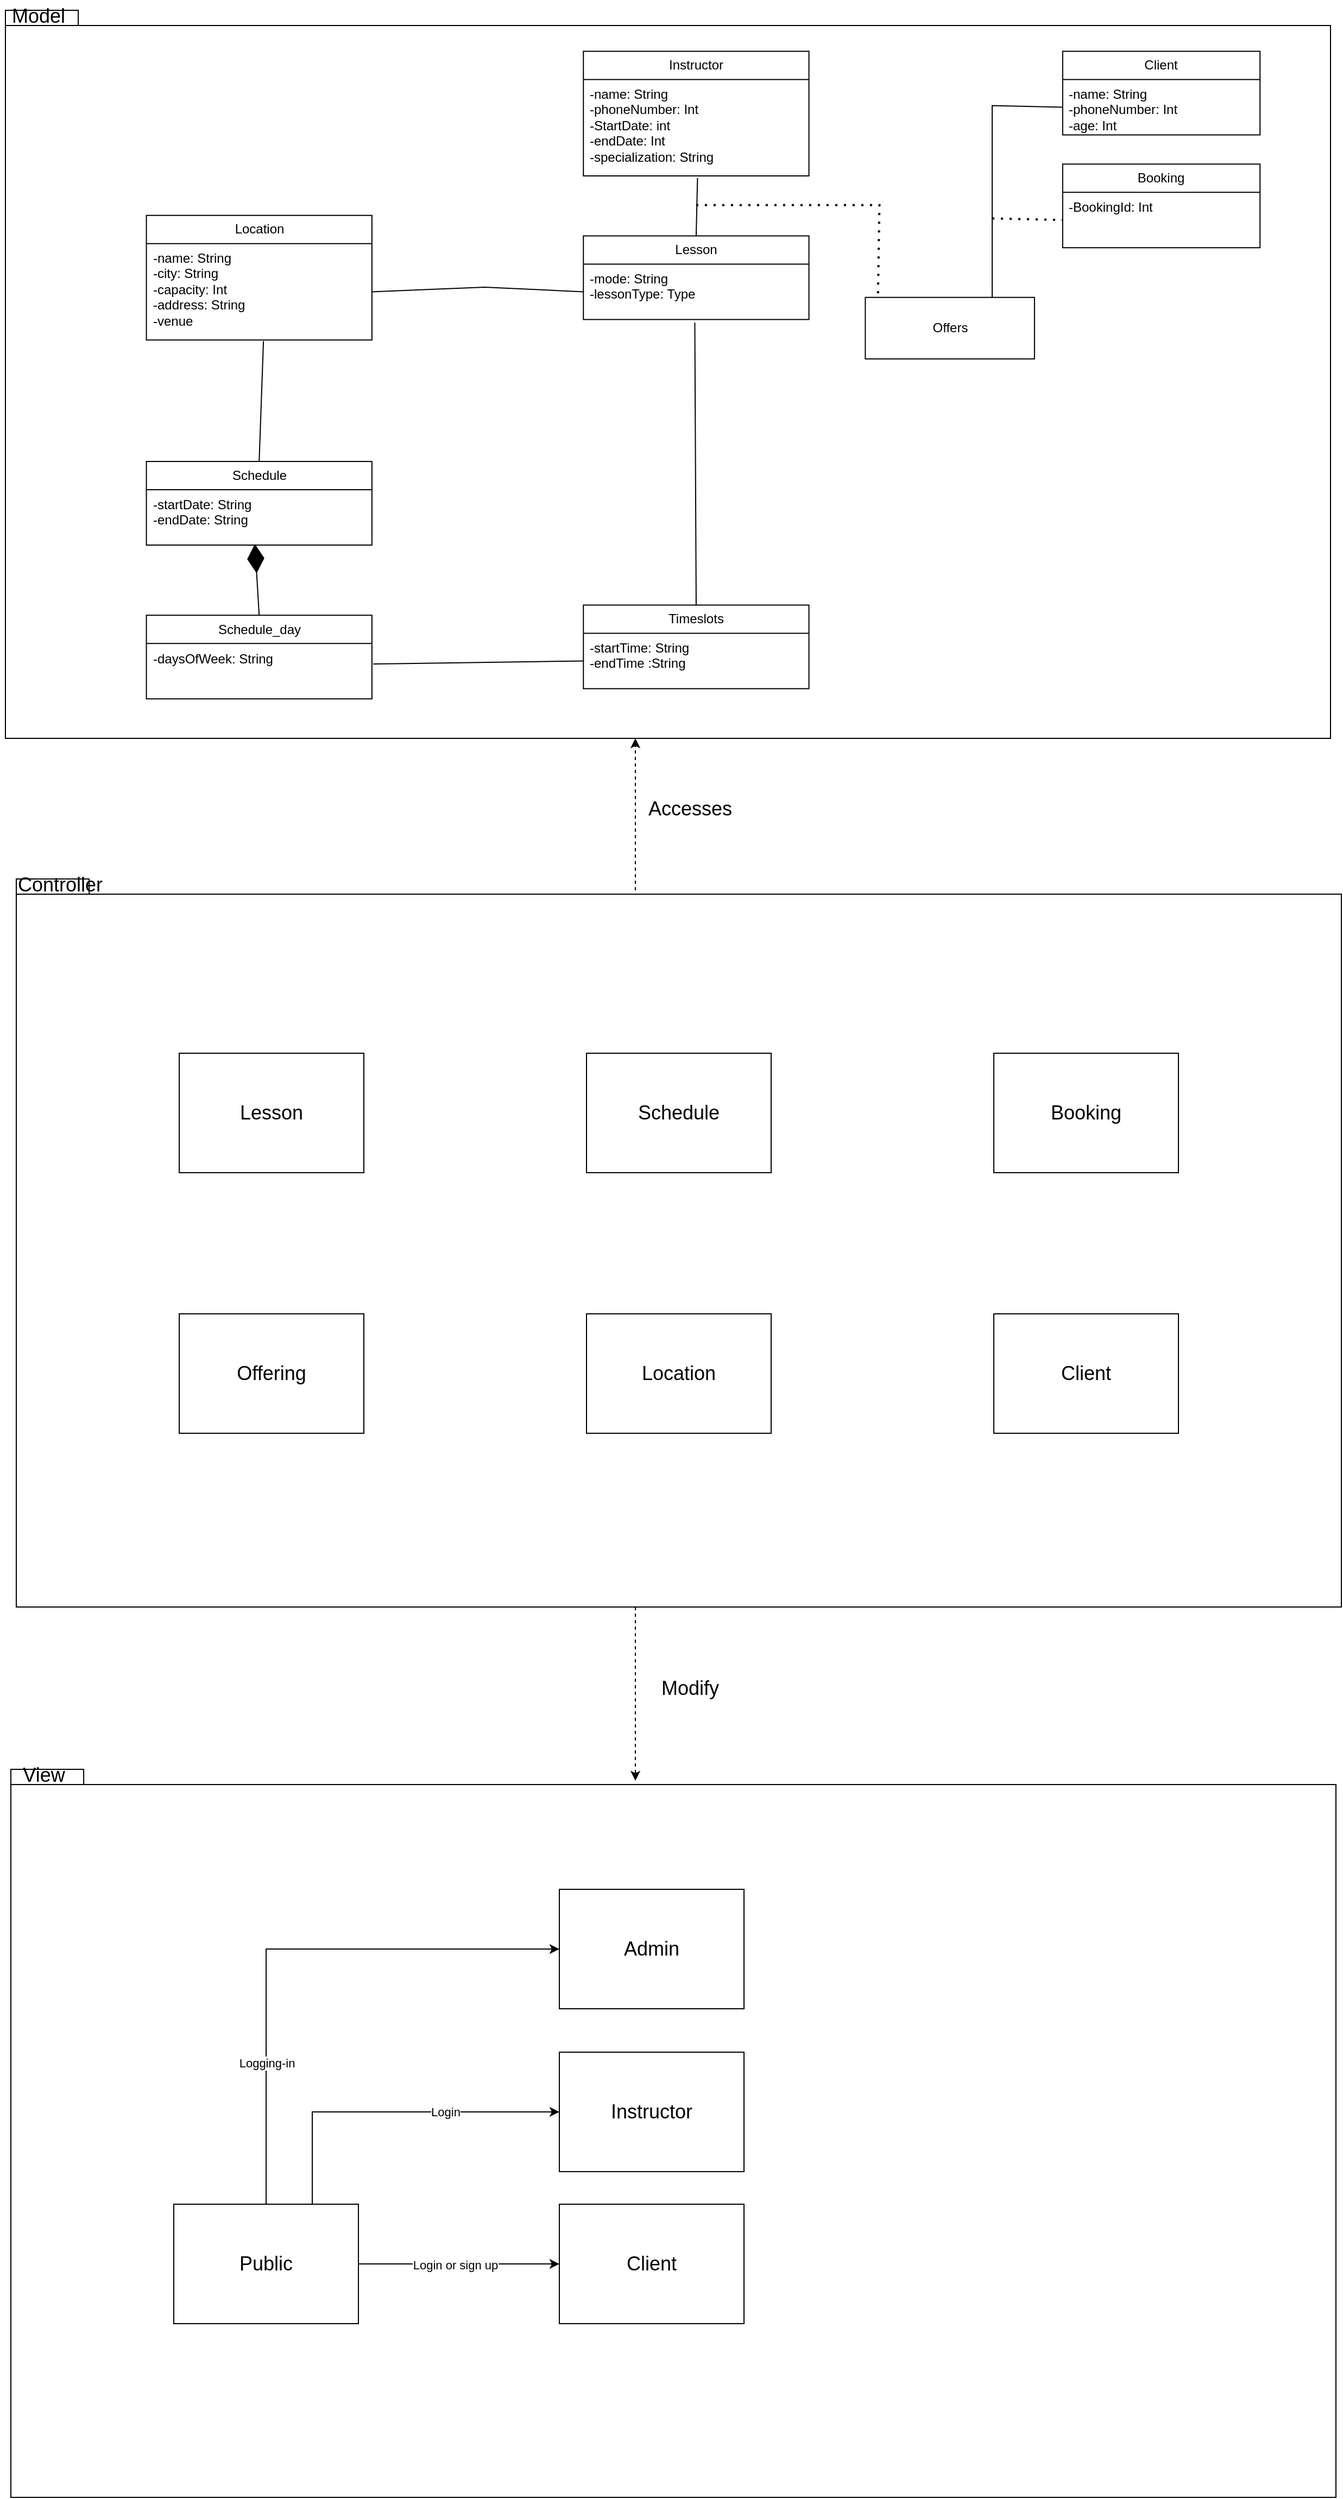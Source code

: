 <mxfile version="24.8.4">
  <diagram name="Page-1" id="ZQOq1tR3-bHp-TOrU02O">
    <mxGraphModel dx="2232" dy="1069" grid="1" gridSize="10" guides="1" tooltips="1" connect="1" arrows="1" fold="1" page="1" pageScale="1" pageWidth="1400" pageHeight="1000" math="0" shadow="0">
      <root>
        <mxCell id="0" />
        <mxCell id="1" parent="0" />
        <mxCell id="FIS8jfVRvhXGR2WtkmsS-3" value="" style="group" vertex="1" connectable="0" parent="1">
          <mxGeometry x="90" width="1220" height="680" as="geometry" />
        </mxCell>
        <mxCell id="FIS8jfVRvhXGR2WtkmsS-1" value="" style="shape=folder;fontStyle=1;spacingTop=10;tabWidth=40;tabHeight=14;tabPosition=left;html=1;whiteSpace=wrap;" vertex="1" parent="FIS8jfVRvhXGR2WtkmsS-3">
          <mxGeometry y="9.444" width="1220.0" height="670.556" as="geometry" />
        </mxCell>
        <mxCell id="xTJghPn8SgGBMsq74pdZ-3" value="Instructor" style="swimlane;fontStyle=0;childLayout=stackLayout;horizontal=1;startSize=26;fillColor=none;horizontalStack=0;resizeParent=1;resizeParentMax=0;resizeLast=0;collapsible=1;marginBottom=0;whiteSpace=wrap;html=1;" parent="FIS8jfVRvhXGR2WtkmsS-3" vertex="1">
          <mxGeometry x="532.128" y="47.222" width="207.66" height="114.778" as="geometry" />
        </mxCell>
        <mxCell id="xTJghPn8SgGBMsq74pdZ-4" value="-name: String&lt;div&gt;-phoneNumber: Int&lt;/div&gt;&lt;div&gt;-StartDate: int&lt;/div&gt;&lt;div&gt;-endDate: Int&lt;/div&gt;&lt;div&gt;-specialization: String&lt;/div&gt;" style="text;strokeColor=none;fillColor=none;align=left;verticalAlign=top;spacingLeft=4;spacingRight=4;overflow=hidden;rotatable=0;points=[[0,0.5],[1,0.5]];portConstraint=eastwest;whiteSpace=wrap;html=1;" parent="xTJghPn8SgGBMsq74pdZ-3" vertex="1">
          <mxGeometry y="26" width="207.66" height="88.778" as="geometry" />
        </mxCell>
        <mxCell id="xTJghPn8SgGBMsq74pdZ-5" value="Lesson" style="swimlane;fontStyle=0;childLayout=stackLayout;horizontal=1;startSize=26;fillColor=none;horizontalStack=0;resizeParent=1;resizeParentMax=0;resizeLast=0;collapsible=1;marginBottom=0;whiteSpace=wrap;html=1;" parent="FIS8jfVRvhXGR2WtkmsS-3" vertex="1">
          <mxGeometry x="532.128" y="217.222" width="207.66" height="77" as="geometry" />
        </mxCell>
        <mxCell id="xTJghPn8SgGBMsq74pdZ-6" value="-mode: String&lt;div&gt;-lessonType: Type&lt;/div&gt;" style="text;strokeColor=none;fillColor=none;align=left;verticalAlign=top;spacingLeft=4;spacingRight=4;overflow=hidden;rotatable=0;points=[[0,0.5],[1,0.5]];portConstraint=eastwest;whiteSpace=wrap;html=1;" parent="xTJghPn8SgGBMsq74pdZ-5" vertex="1">
          <mxGeometry y="26" width="207.66" height="51" as="geometry" />
        </mxCell>
        <mxCell id="xTJghPn8SgGBMsq74pdZ-7" value="Location" style="swimlane;fontStyle=0;childLayout=stackLayout;horizontal=1;startSize=26;fillColor=none;horizontalStack=0;resizeParent=1;resizeParentMax=0;resizeLast=0;collapsible=1;marginBottom=0;whiteSpace=wrap;html=1;" parent="FIS8jfVRvhXGR2WtkmsS-3" vertex="1">
          <mxGeometry x="129.787" y="198.333" width="207.66" height="114.778" as="geometry" />
        </mxCell>
        <mxCell id="xTJghPn8SgGBMsq74pdZ-8" value="-name: String&lt;div&gt;-city: String&lt;/div&gt;&lt;div&gt;-capacity: Int&lt;/div&gt;&lt;div&gt;-address: String&lt;/div&gt;&lt;div&gt;-venue&lt;/div&gt;" style="text;strokeColor=none;fillColor=none;align=left;verticalAlign=top;spacingLeft=4;spacingRight=4;overflow=hidden;rotatable=0;points=[[0,0.5],[1,0.5]];portConstraint=eastwest;whiteSpace=wrap;html=1;" parent="xTJghPn8SgGBMsq74pdZ-7" vertex="1">
          <mxGeometry y="26" width="207.66" height="88.778" as="geometry" />
        </mxCell>
        <mxCell id="xTJghPn8SgGBMsq74pdZ-9" value="Schedule" style="swimlane;fontStyle=0;childLayout=stackLayout;horizontal=1;startSize=26;fillColor=none;horizontalStack=0;resizeParent=1;resizeParentMax=0;resizeLast=0;collapsible=1;marginBottom=0;whiteSpace=wrap;html=1;" parent="FIS8jfVRvhXGR2WtkmsS-3" vertex="1">
          <mxGeometry x="129.787" y="425" width="207.66" height="77" as="geometry" />
        </mxCell>
        <mxCell id="xTJghPn8SgGBMsq74pdZ-10" value="-startDate: String&lt;div&gt;-endDate: String&lt;/div&gt;" style="text;strokeColor=none;fillColor=none;align=left;verticalAlign=top;spacingLeft=4;spacingRight=4;overflow=hidden;rotatable=0;points=[[0,0.5],[1,0.5]];portConstraint=eastwest;whiteSpace=wrap;html=1;" parent="xTJghPn8SgGBMsq74pdZ-9" vertex="1">
          <mxGeometry y="26" width="207.66" height="51" as="geometry" />
        </mxCell>
        <mxCell id="xTJghPn8SgGBMsq74pdZ-12" value="Schedule_day" style="swimlane;fontStyle=0;childLayout=stackLayout;horizontal=1;startSize=26;fillColor=none;horizontalStack=0;resizeParent=1;resizeParentMax=0;resizeLast=0;collapsible=1;marginBottom=0;whiteSpace=wrap;html=1;" parent="FIS8jfVRvhXGR2WtkmsS-3" vertex="1">
          <mxGeometry x="129.787" y="566.667" width="207.66" height="77" as="geometry" />
        </mxCell>
        <mxCell id="xTJghPn8SgGBMsq74pdZ-13" value="-daysOfWeek: String" style="text;strokeColor=none;fillColor=none;align=left;verticalAlign=top;spacingLeft=4;spacingRight=4;overflow=hidden;rotatable=0;points=[[0,0.5],[1,0.5]];portConstraint=eastwest;whiteSpace=wrap;html=1;" parent="xTJghPn8SgGBMsq74pdZ-12" vertex="1">
          <mxGeometry y="26" width="207.66" height="51" as="geometry" />
        </mxCell>
        <mxCell id="xTJghPn8SgGBMsq74pdZ-14" value="Timeslots" style="swimlane;fontStyle=0;childLayout=stackLayout;horizontal=1;startSize=26;fillColor=none;horizontalStack=0;resizeParent=1;resizeParentMax=0;resizeLast=0;collapsible=1;marginBottom=0;whiteSpace=wrap;html=1;" parent="FIS8jfVRvhXGR2WtkmsS-3" vertex="1">
          <mxGeometry x="532.128" y="557.222" width="207.66" height="77" as="geometry" />
        </mxCell>
        <mxCell id="xTJghPn8SgGBMsq74pdZ-15" value="-startTime: String&lt;div&gt;-endTime :String&lt;/div&gt;" style="text;strokeColor=none;fillColor=none;align=left;verticalAlign=top;spacingLeft=4;spacingRight=4;overflow=hidden;rotatable=0;points=[[0,0.5],[1,0.5]];portConstraint=eastwest;whiteSpace=wrap;html=1;" parent="xTJghPn8SgGBMsq74pdZ-14" vertex="1">
          <mxGeometry y="26" width="207.66" height="51" as="geometry" />
        </mxCell>
        <mxCell id="xTJghPn8SgGBMsq74pdZ-19" value="" style="endArrow=none;html=1;rounded=0;entryX=0.519;entryY=1.011;entryDx=0;entryDy=0;entryPerimeter=0;exitX=0.5;exitY=0;exitDx=0;exitDy=0;" parent="FIS8jfVRvhXGR2WtkmsS-3" source="xTJghPn8SgGBMsq74pdZ-9" target="xTJghPn8SgGBMsq74pdZ-8" edge="1">
          <mxGeometry width="50" height="50" relative="1" as="geometry">
            <mxPoint x="207.66" y="406.111" as="sourcePoint" />
            <mxPoint x="272.553" y="358.889" as="targetPoint" />
          </mxGeometry>
        </mxCell>
        <mxCell id="xTJghPn8SgGBMsq74pdZ-23" value="" style="endArrow=none;html=1;rounded=0;entryX=0;entryY=0.5;entryDx=0;entryDy=0;exitX=1;exitY=0.5;exitDx=0;exitDy=0;" parent="FIS8jfVRvhXGR2WtkmsS-3" source="xTJghPn8SgGBMsq74pdZ-8" target="xTJghPn8SgGBMsq74pdZ-6" edge="1">
          <mxGeometry width="50" height="50" relative="1" as="geometry">
            <mxPoint x="441.277" y="283.333" as="sourcePoint" />
            <mxPoint x="519.149" y="255.0" as="targetPoint" />
            <Array as="points">
              <mxPoint x="441.277" y="264.444" />
            </Array>
          </mxGeometry>
        </mxCell>
        <mxCell id="xTJghPn8SgGBMsq74pdZ-24" value="Offers" style="rounded=0;whiteSpace=wrap;html=1;" parent="FIS8jfVRvhXGR2WtkmsS-3" vertex="1">
          <mxGeometry x="791.702" y="273.889" width="155.745" height="56.667" as="geometry" />
        </mxCell>
        <mxCell id="xTJghPn8SgGBMsq74pdZ-26" value="" style="endArrow=none;dashed=1;html=1;dashPattern=1 3;strokeWidth=2;rounded=0;entryX=0.075;entryY=-0.05;entryDx=0;entryDy=0;entryPerimeter=0;" parent="FIS8jfVRvhXGR2WtkmsS-3" target="xTJghPn8SgGBMsq74pdZ-24" edge="1">
          <mxGeometry width="50" height="50" relative="1" as="geometry">
            <mxPoint x="635.957" y="188.889" as="sourcePoint" />
            <mxPoint x="752.766" y="349.444" as="targetPoint" />
            <Array as="points">
              <mxPoint x="804.681" y="188.889" />
            </Array>
          </mxGeometry>
        </mxCell>
        <mxCell id="xTJghPn8SgGBMsq74pdZ-30" value="" style="endArrow=none;html=1;rounded=0;entryX=0.506;entryY=1.021;entryDx=0;entryDy=0;entryPerimeter=0;exitX=0.5;exitY=0;exitDx=0;exitDy=0;" parent="FIS8jfVRvhXGR2WtkmsS-3" source="xTJghPn8SgGBMsq74pdZ-5" target="xTJghPn8SgGBMsq74pdZ-4" edge="1">
          <mxGeometry width="50" height="50" relative="1" as="geometry">
            <mxPoint x="622.979" y="226.667" as="sourcePoint" />
            <mxPoint x="687.872" y="179.444" as="targetPoint" />
          </mxGeometry>
        </mxCell>
        <mxCell id="xTJghPn8SgGBMsq74pdZ-31" value="Client" style="swimlane;fontStyle=0;childLayout=stackLayout;horizontal=1;startSize=26;fillColor=none;horizontalStack=0;resizeParent=1;resizeParentMax=0;resizeLast=0;collapsible=1;marginBottom=0;whiteSpace=wrap;html=1;" parent="FIS8jfVRvhXGR2WtkmsS-3" vertex="1">
          <mxGeometry x="973.404" y="47.222" width="181.702" height="77" as="geometry" />
        </mxCell>
        <mxCell id="xTJghPn8SgGBMsq74pdZ-32" value="-name: String&lt;div&gt;-phoneNumber: Int&lt;/div&gt;&lt;div&gt;-age: Int&lt;/div&gt;" style="text;strokeColor=none;fillColor=none;align=left;verticalAlign=top;spacingLeft=4;spacingRight=4;overflow=hidden;rotatable=0;points=[[0,0.5],[1,0.5]];portConstraint=eastwest;whiteSpace=wrap;html=1;" parent="xTJghPn8SgGBMsq74pdZ-31" vertex="1">
          <mxGeometry y="26" width="181.702" height="51" as="geometry" />
        </mxCell>
        <mxCell id="xTJghPn8SgGBMsq74pdZ-33" value="" style="endArrow=none;html=1;rounded=0;exitX=1.006;exitY=0.37;exitDx=0;exitDy=0;exitPerimeter=0;entryX=0;entryY=0.5;entryDx=0;entryDy=0;" parent="FIS8jfVRvhXGR2WtkmsS-3" source="xTJghPn8SgGBMsq74pdZ-13" target="xTJghPn8SgGBMsq74pdZ-15" edge="1">
          <mxGeometry width="50" height="50" relative="1" as="geometry">
            <mxPoint x="428.298" y="623.333" as="sourcePoint" />
            <mxPoint x="493.191" y="576.111" as="targetPoint" />
          </mxGeometry>
        </mxCell>
        <mxCell id="xTJghPn8SgGBMsq74pdZ-34" value="" style="endArrow=none;html=1;rounded=0;exitX=0.5;exitY=0;exitDx=0;exitDy=0;entryX=0.494;entryY=1.056;entryDx=0;entryDy=0;entryPerimeter=0;" parent="FIS8jfVRvhXGR2WtkmsS-3" source="xTJghPn8SgGBMsq74pdZ-14" target="xTJghPn8SgGBMsq74pdZ-6" edge="1">
          <mxGeometry width="50" height="50" relative="1" as="geometry">
            <mxPoint x="635.957" y="547.778" as="sourcePoint" />
            <mxPoint x="700.851" y="500.556" as="targetPoint" />
          </mxGeometry>
        </mxCell>
        <mxCell id="xTJghPn8SgGBMsq74pdZ-35" value="" style="endArrow=diamondThin;endFill=1;endSize=24;html=1;rounded=0;exitX=0.5;exitY=0;exitDx=0;exitDy=0;entryX=0.481;entryY=0.981;entryDx=0;entryDy=0;entryPerimeter=0;" parent="FIS8jfVRvhXGR2WtkmsS-3" source="xTJghPn8SgGBMsq74pdZ-12" target="xTJghPn8SgGBMsq74pdZ-10" edge="1">
          <mxGeometry width="160" relative="1" as="geometry">
            <mxPoint x="194.681" y="566.667" as="sourcePoint" />
            <mxPoint x="233.617" y="528.889" as="targetPoint" />
          </mxGeometry>
        </mxCell>
        <mxCell id="xTJghPn8SgGBMsq74pdZ-42" value="" style="endArrow=none;html=1;rounded=0;exitX=0.75;exitY=0;exitDx=0;exitDy=0;entryX=0;entryY=0.5;entryDx=0;entryDy=0;" parent="FIS8jfVRvhXGR2WtkmsS-3" source="xTJghPn8SgGBMsq74pdZ-24" target="xTJghPn8SgGBMsq74pdZ-32" edge="1">
          <mxGeometry width="50" height="50" relative="1" as="geometry">
            <mxPoint x="973.404" y="406.111" as="sourcePoint" />
            <mxPoint x="1038.298" y="358.889" as="targetPoint" />
            <Array as="points">
              <mxPoint x="908.511" y="97.278" />
            </Array>
          </mxGeometry>
        </mxCell>
        <mxCell id="xTJghPn8SgGBMsq74pdZ-44" value="Booking" style="swimlane;fontStyle=0;childLayout=stackLayout;horizontal=1;startSize=26;fillColor=none;horizontalStack=0;resizeParent=1;resizeParentMax=0;resizeLast=0;collapsible=1;marginBottom=0;whiteSpace=wrap;html=1;" parent="FIS8jfVRvhXGR2WtkmsS-3" vertex="1">
          <mxGeometry x="973.404" y="151.111" width="181.702" height="77" as="geometry" />
        </mxCell>
        <mxCell id="xTJghPn8SgGBMsq74pdZ-45" value="-BookingId: Int" style="text;strokeColor=none;fillColor=none;align=left;verticalAlign=top;spacingLeft=4;spacingRight=4;overflow=hidden;rotatable=0;points=[[0,0.5],[1,0.5]];portConstraint=eastwest;whiteSpace=wrap;html=1;" parent="xTJghPn8SgGBMsq74pdZ-44" vertex="1">
          <mxGeometry y="26" width="181.702" height="51" as="geometry" />
        </mxCell>
        <mxCell id="xTJghPn8SgGBMsq74pdZ-50" value="" style="endArrow=none;dashed=1;html=1;dashPattern=1 3;strokeWidth=2;rounded=0;entryX=0;entryY=0.5;entryDx=0;entryDy=0;" parent="FIS8jfVRvhXGR2WtkmsS-3" target="xTJghPn8SgGBMsq74pdZ-45" edge="1">
          <mxGeometry width="50" height="50" relative="1" as="geometry">
            <mxPoint x="908.511" y="201.167" as="sourcePoint" />
            <mxPoint x="1103.191" y="179.444" as="targetPoint" />
          </mxGeometry>
        </mxCell>
        <mxCell id="FIS8jfVRvhXGR2WtkmsS-2" value="&lt;font style=&quot;font-size: 18px;&quot;&gt;Model&lt;/font&gt;" style="text;html=1;align=center;verticalAlign=middle;resizable=0;points=[];autosize=1;strokeColor=none;fillColor=none;" vertex="1" parent="FIS8jfVRvhXGR2WtkmsS-3">
          <mxGeometry x="-5" width="70" height="30" as="geometry" />
        </mxCell>
        <mxCell id="FIS8jfVRvhXGR2WtkmsS-59" value="" style="group" vertex="1" connectable="0" parent="1">
          <mxGeometry x="85" y="1620" width="1230" height="680" as="geometry" />
        </mxCell>
        <mxCell id="FIS8jfVRvhXGR2WtkmsS-5" value="" style="group;movable=0;resizable=0;rotatable=0;deletable=0;editable=0;locked=1;connectable=0;" vertex="1" connectable="0" parent="FIS8jfVRvhXGR2WtkmsS-59">
          <mxGeometry x="10" width="1220" height="680" as="geometry" />
        </mxCell>
        <mxCell id="FIS8jfVRvhXGR2WtkmsS-6" value="" style="shape=folder;fontStyle=1;spacingTop=10;tabWidth=40;tabHeight=14;tabPosition=left;html=1;whiteSpace=wrap;movable=0;resizable=0;rotatable=0;deletable=0;editable=0;locked=1;connectable=0;" vertex="1" parent="FIS8jfVRvhXGR2WtkmsS-5">
          <mxGeometry y="9.444" width="1220.0" height="670.556" as="geometry" />
        </mxCell>
        <mxCell id="FIS8jfVRvhXGR2WtkmsS-34" value="&lt;font style=&quot;font-size: 18px;&quot;&gt;Admin&lt;/font&gt;" style="rounded=0;whiteSpace=wrap;html=1;" vertex="1" parent="FIS8jfVRvhXGR2WtkmsS-59">
          <mxGeometry x="515" y="120" width="170" height="110" as="geometry" />
        </mxCell>
        <mxCell id="FIS8jfVRvhXGR2WtkmsS-35" value="&lt;font style=&quot;font-size: 18px;&quot;&gt;Client&lt;/font&gt;" style="rounded=0;whiteSpace=wrap;html=1;" vertex="1" parent="FIS8jfVRvhXGR2WtkmsS-59">
          <mxGeometry x="515" y="410" width="170" height="110" as="geometry" />
        </mxCell>
        <mxCell id="FIS8jfVRvhXGR2WtkmsS-36" value="&lt;font style=&quot;font-size: 18px;&quot;&gt;Instructor&lt;/font&gt;" style="rounded=0;whiteSpace=wrap;html=1;" vertex="1" parent="FIS8jfVRvhXGR2WtkmsS-59">
          <mxGeometry x="515" y="270" width="170" height="110" as="geometry" />
        </mxCell>
        <mxCell id="FIS8jfVRvhXGR2WtkmsS-71" style="edgeStyle=orthogonalEdgeStyle;rounded=0;orthogonalLoop=1;jettySize=auto;html=1;exitX=0.5;exitY=0;exitDx=0;exitDy=0;entryX=0;entryY=0.5;entryDx=0;entryDy=0;" edge="1" parent="FIS8jfVRvhXGR2WtkmsS-59" source="FIS8jfVRvhXGR2WtkmsS-37" target="FIS8jfVRvhXGR2WtkmsS-34">
          <mxGeometry relative="1" as="geometry" />
        </mxCell>
        <mxCell id="FIS8jfVRvhXGR2WtkmsS-72" value="&amp;nbsp;Logging-in" style="edgeLabel;html=1;align=center;verticalAlign=middle;resizable=0;points=[];" vertex="1" connectable="0" parent="FIS8jfVRvhXGR2WtkmsS-71">
          <mxGeometry x="-0.486" y="1" relative="1" as="geometry">
            <mxPoint as="offset" />
          </mxGeometry>
        </mxCell>
        <mxCell id="FIS8jfVRvhXGR2WtkmsS-73" style="edgeStyle=orthogonalEdgeStyle;rounded=0;orthogonalLoop=1;jettySize=auto;html=1;exitX=1;exitY=0.5;exitDx=0;exitDy=0;entryX=0;entryY=0.5;entryDx=0;entryDy=0;" edge="1" parent="FIS8jfVRvhXGR2WtkmsS-59" source="FIS8jfVRvhXGR2WtkmsS-37" target="FIS8jfVRvhXGR2WtkmsS-35">
          <mxGeometry relative="1" as="geometry" />
        </mxCell>
        <mxCell id="FIS8jfVRvhXGR2WtkmsS-74" value="Login or sign up" style="edgeLabel;html=1;align=center;verticalAlign=middle;resizable=0;points=[];" vertex="1" connectable="0" parent="FIS8jfVRvhXGR2WtkmsS-73">
          <mxGeometry x="-0.038" y="-1" relative="1" as="geometry">
            <mxPoint as="offset" />
          </mxGeometry>
        </mxCell>
        <mxCell id="FIS8jfVRvhXGR2WtkmsS-75" style="edgeStyle=orthogonalEdgeStyle;rounded=0;orthogonalLoop=1;jettySize=auto;html=1;exitX=0.75;exitY=0;exitDx=0;exitDy=0;entryX=0;entryY=0.5;entryDx=0;entryDy=0;" edge="1" parent="FIS8jfVRvhXGR2WtkmsS-59" source="FIS8jfVRvhXGR2WtkmsS-37" target="FIS8jfVRvhXGR2WtkmsS-36">
          <mxGeometry relative="1" as="geometry" />
        </mxCell>
        <mxCell id="FIS8jfVRvhXGR2WtkmsS-77" value="Login" style="edgeLabel;html=1;align=center;verticalAlign=middle;resizable=0;points=[];" vertex="1" connectable="0" parent="FIS8jfVRvhXGR2WtkmsS-75">
          <mxGeometry x="0.326" y="-2" relative="1" as="geometry">
            <mxPoint y="-2" as="offset" />
          </mxGeometry>
        </mxCell>
        <mxCell id="FIS8jfVRvhXGR2WtkmsS-37" value="&lt;font style=&quot;font-size: 18px;&quot;&gt;Public&lt;/font&gt;" style="rounded=0;whiteSpace=wrap;html=1;" vertex="1" parent="FIS8jfVRvhXGR2WtkmsS-59">
          <mxGeometry x="160" y="410" width="170" height="110" as="geometry" />
        </mxCell>
        <mxCell id="FIS8jfVRvhXGR2WtkmsS-40" value="&lt;font style=&quot;font-size: 18px;&quot;&gt;View&lt;/font&gt;" style="text;html=1;align=center;verticalAlign=middle;resizable=0;points=[];autosize=1;strokeColor=none;fillColor=none;" vertex="1" parent="FIS8jfVRvhXGR2WtkmsS-59">
          <mxGeometry x="10" width="60" height="30" as="geometry" />
        </mxCell>
        <mxCell id="FIS8jfVRvhXGR2WtkmsS-60" value="" style="group" vertex="1" connectable="0" parent="1">
          <mxGeometry x="90" y="800" width="1230" height="680" as="geometry" />
        </mxCell>
        <mxCell id="FIS8jfVRvhXGR2WtkmsS-61" value="" style="group;movable=0;resizable=0;rotatable=0;deletable=0;editable=0;locked=1;connectable=0;" vertex="1" connectable="0" parent="FIS8jfVRvhXGR2WtkmsS-60">
          <mxGeometry x="10" width="1220" height="680" as="geometry" />
        </mxCell>
        <mxCell id="FIS8jfVRvhXGR2WtkmsS-62" value="" style="shape=folder;fontStyle=1;spacingTop=10;tabWidth=40;tabHeight=14;tabPosition=left;html=1;whiteSpace=wrap;movable=0;resizable=0;rotatable=0;deletable=0;editable=0;locked=1;connectable=0;" vertex="1" parent="FIS8jfVRvhXGR2WtkmsS-61">
          <mxGeometry y="9.444" width="1220.0" height="670.556" as="geometry" />
        </mxCell>
        <mxCell id="FIS8jfVRvhXGR2WtkmsS-63" value="&lt;font style=&quot;font-size: 18px;&quot;&gt;Lesson&lt;/font&gt;" style="rounded=0;whiteSpace=wrap;html=1;" vertex="1" parent="FIS8jfVRvhXGR2WtkmsS-60">
          <mxGeometry x="160" y="170" width="170" height="110" as="geometry" />
        </mxCell>
        <mxCell id="FIS8jfVRvhXGR2WtkmsS-64" value="&lt;font style=&quot;font-size: 18px;&quot;&gt;Schedule&lt;/font&gt;" style="rounded=0;whiteSpace=wrap;html=1;" vertex="1" parent="FIS8jfVRvhXGR2WtkmsS-60">
          <mxGeometry x="535" y="170" width="170" height="110" as="geometry" />
        </mxCell>
        <mxCell id="FIS8jfVRvhXGR2WtkmsS-65" value="&lt;font style=&quot;font-size: 18px;&quot;&gt;Booking&lt;/font&gt;" style="rounded=0;whiteSpace=wrap;html=1;" vertex="1" parent="FIS8jfVRvhXGR2WtkmsS-60">
          <mxGeometry x="910" y="170" width="170" height="110" as="geometry" />
        </mxCell>
        <mxCell id="FIS8jfVRvhXGR2WtkmsS-66" value="&lt;font style=&quot;font-size: 18px;&quot;&gt;Offering&lt;/font&gt;" style="rounded=0;whiteSpace=wrap;html=1;" vertex="1" parent="FIS8jfVRvhXGR2WtkmsS-60">
          <mxGeometry x="160" y="410" width="170" height="110" as="geometry" />
        </mxCell>
        <mxCell id="FIS8jfVRvhXGR2WtkmsS-67" value="&lt;font style=&quot;font-size: 18px;&quot;&gt;Location&lt;/font&gt;" style="rounded=0;whiteSpace=wrap;html=1;" vertex="1" parent="FIS8jfVRvhXGR2WtkmsS-60">
          <mxGeometry x="535" y="410" width="170" height="110" as="geometry" />
        </mxCell>
        <mxCell id="FIS8jfVRvhXGR2WtkmsS-68" value="&lt;font style=&quot;font-size: 18px;&quot;&gt;Client&lt;/font&gt;" style="rounded=0;whiteSpace=wrap;html=1;" vertex="1" parent="FIS8jfVRvhXGR2WtkmsS-60">
          <mxGeometry x="910" y="410" width="170" height="110" as="geometry" />
        </mxCell>
        <mxCell id="FIS8jfVRvhXGR2WtkmsS-69" value="&lt;font style=&quot;font-size: 18px;&quot;&gt;Controller&lt;/font&gt;" style="text;html=1;align=center;verticalAlign=middle;resizable=0;points=[];autosize=1;strokeColor=none;fillColor=none;" vertex="1" parent="FIS8jfVRvhXGR2WtkmsS-60">
          <mxGeometry width="100" height="30" as="geometry" />
        </mxCell>
        <mxCell id="FIS8jfVRvhXGR2WtkmsS-78" value="" style="html=1;labelBackgroundColor=#ffffff;startArrow=none;startFill=0;startSize=6;endArrow=classic;endFill=1;endSize=6;jettySize=auto;orthogonalLoop=1;strokeWidth=1;dashed=1;fontSize=14;rounded=0;" edge="1" parent="1">
          <mxGeometry width="60" height="60" relative="1" as="geometry">
            <mxPoint x="670" y="1480" as="sourcePoint" />
            <mxPoint x="670" y="1640" as="targetPoint" />
          </mxGeometry>
        </mxCell>
        <mxCell id="FIS8jfVRvhXGR2WtkmsS-79" value="&lt;font size=&quot;4&quot;&gt;Modify&lt;/font&gt;" style="text;html=1;align=center;verticalAlign=middle;whiteSpace=wrap;rounded=0;" vertex="1" parent="1">
          <mxGeometry x="677.5" y="1540" width="85" height="30" as="geometry" />
        </mxCell>
        <mxCell id="FIS8jfVRvhXGR2WtkmsS-80" value="" style="html=1;labelBackgroundColor=#ffffff;startArrow=none;startFill=0;startSize=6;endArrow=classic;endFill=1;endSize=6;jettySize=auto;orthogonalLoop=1;strokeWidth=1;dashed=1;fontSize=14;rounded=0;" edge="1" parent="1">
          <mxGeometry width="60" height="60" relative="1" as="geometry">
            <mxPoint x="670" y="820" as="sourcePoint" />
            <mxPoint x="670" y="680" as="targetPoint" />
          </mxGeometry>
        </mxCell>
        <mxCell id="FIS8jfVRvhXGR2WtkmsS-81" value="&lt;font style=&quot;font-size: 18px;&quot;&gt;Accesses&lt;/font&gt;" style="text;html=1;align=center;verticalAlign=middle;resizable=0;points=[];autosize=1;strokeColor=none;fillColor=none;" vertex="1" parent="1">
          <mxGeometry x="670" y="730" width="100" height="30" as="geometry" />
        </mxCell>
      </root>
    </mxGraphModel>
  </diagram>
</mxfile>
